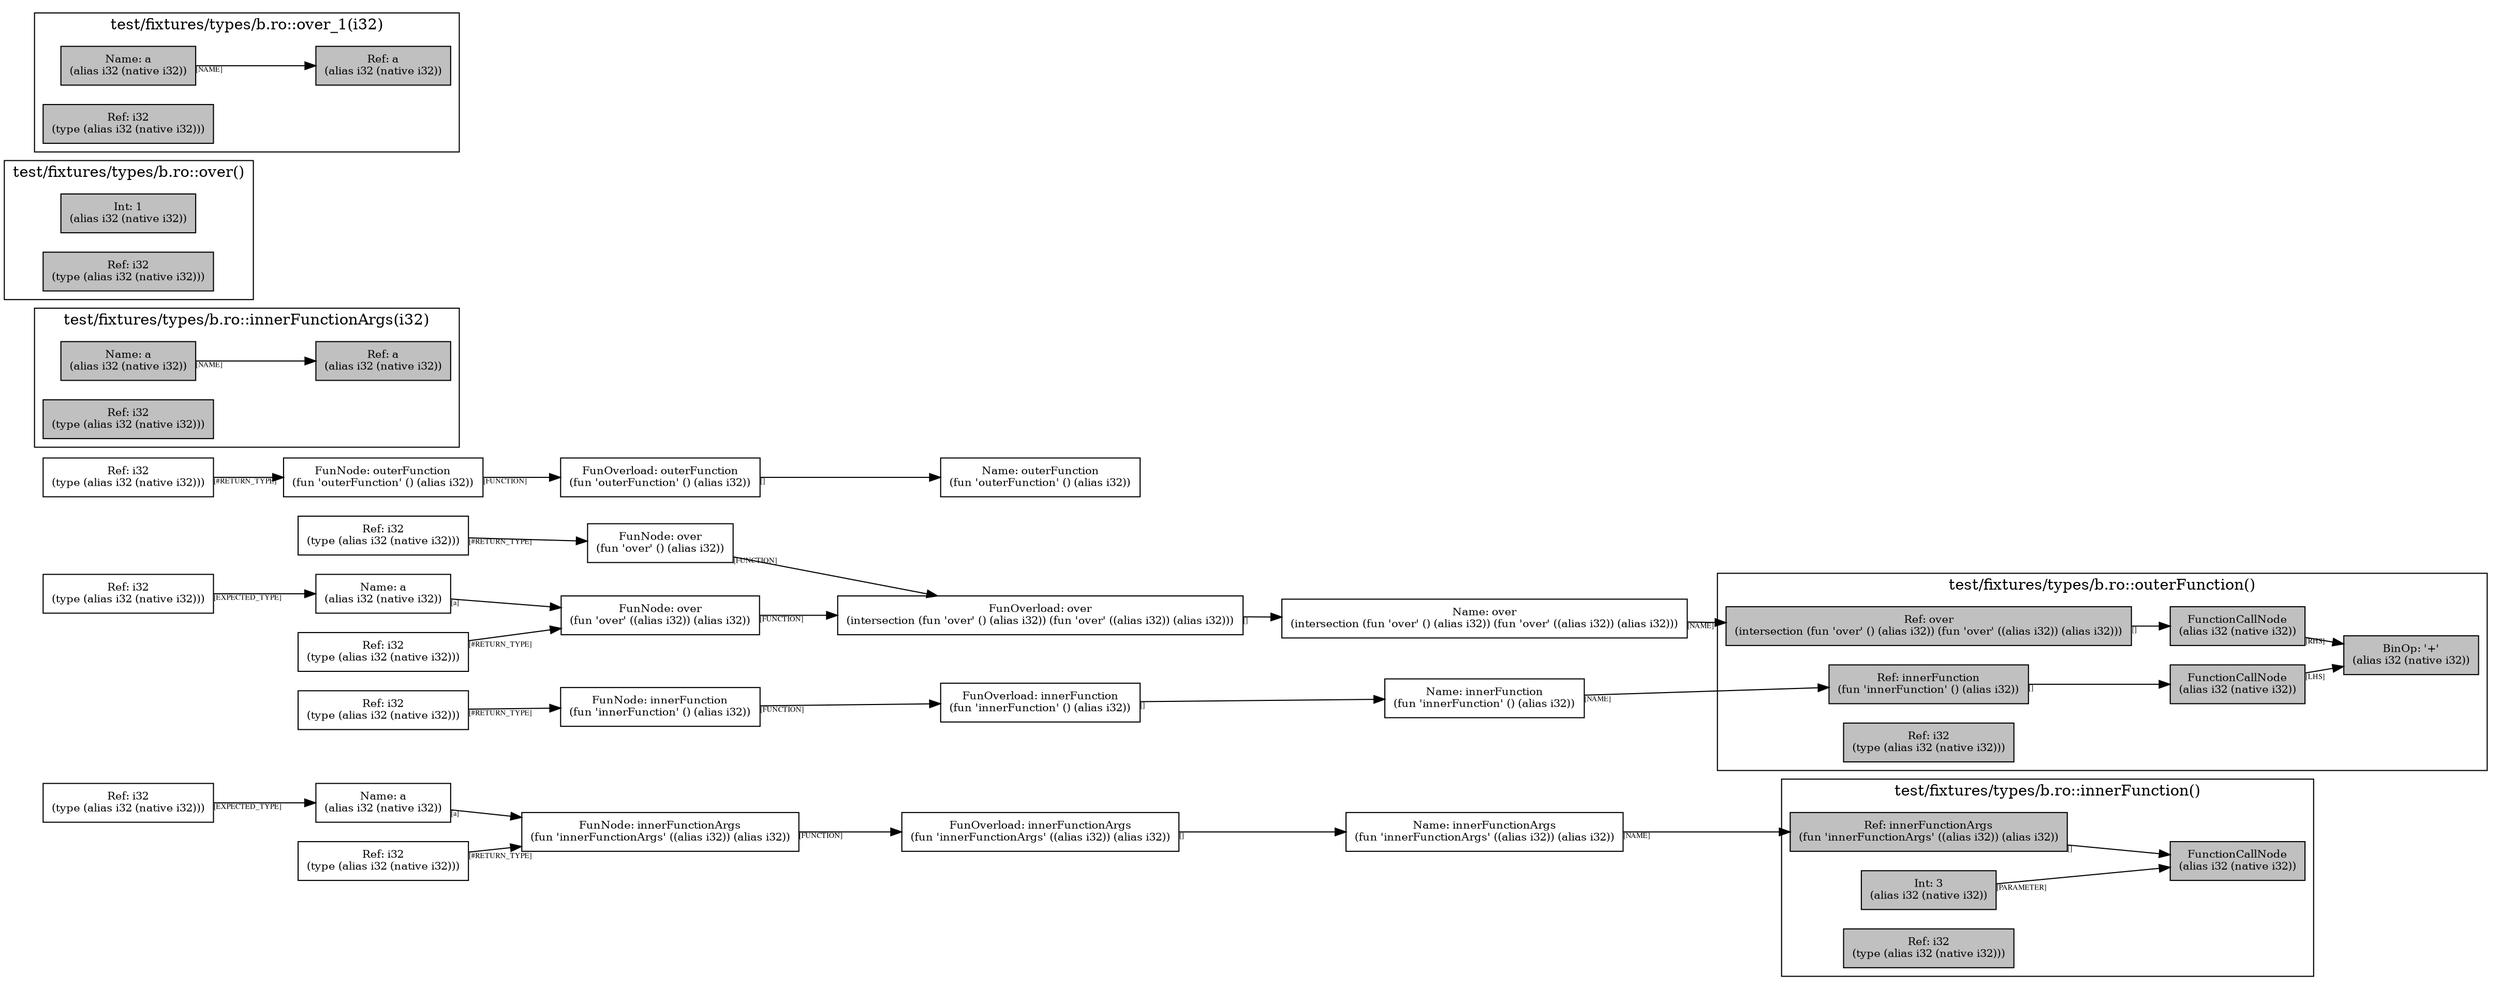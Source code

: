 digraph Document {
  node [shape=box,fontsize=10]; rankdir=LR;
  1 [label="FunOverload: innerFunctionArgs\n(fun 'innerFunctionArgs' ((alias i32)) (alias i32))", fillcolor=grey];
  2 [label="FunNode: innerFunctionArgs\n(fun 'innerFunctionArgs' ((alias i32)) (alias i32))", fillcolor=grey];
  3 [label="Ref: i32\n(type (alias i32 (native i32)))", fillcolor=grey];
  4 [label="Name: a\n(alias i32 (native i32))", fillcolor=grey];
  5 [label="Ref: i32\n(type (alias i32 (native i32)))", fillcolor=grey];
  6 [label="Name: innerFunctionArgs\n(fun 'innerFunctionArgs' ((alias i32)) (alias i32))", fillcolor=grey];
  7 [label="FunOverload: innerFunction\n(fun 'innerFunction' () (alias i32))", fillcolor=grey];
  8 [label="FunNode: innerFunction\n(fun 'innerFunction' () (alias i32))", fillcolor=grey];
  9 [label="Ref: i32\n(type (alias i32 (native i32)))", fillcolor=grey];
  10 [label="Name: innerFunction\n(fun 'innerFunction' () (alias i32))", fillcolor=grey];
  11 [label="FunOverload: over\n(intersection (fun 'over' () (alias i32)) (fun 'over' ((alias i32)) (alias i32)))", fillcolor=grey];
  12 [label="FunNode: over\n(fun 'over' () (alias i32))", fillcolor=grey];
  13 [label="Ref: i32\n(type (alias i32 (native i32)))", fillcolor=grey];
  14 [label="FunNode: over\n(fun 'over' ((alias i32)) (alias i32))", fillcolor=grey];
  15 [label="Ref: i32\n(type (alias i32 (native i32)))", fillcolor=grey];
  16 [label="Name: a\n(alias i32 (native i32))", fillcolor=grey];
  17 [label="Ref: i32\n(type (alias i32 (native i32)))", fillcolor=grey];
  18 [label="Name: over\n(intersection (fun 'over' () (alias i32)) (fun 'over' ((alias i32)) (alias i32)))", fillcolor=grey];
  19 [label="FunOverload: outerFunction\n(fun 'outerFunction' () (alias i32))", fillcolor=grey];
  20 [label="FunNode: outerFunction\n(fun 'outerFunction' () (alias i32))", fillcolor=grey];
  21 [label="Ref: i32\n(type (alias i32 (native i32)))", fillcolor=grey];
  22 [label="Name: outerFunction\n(fun 'outerFunction' () (alias i32))", fillcolor=grey];
  subgraph cluster0 { rankdir=TB;
    node [style=filled, fillcolor=grey];
    23 [label="Name: a\n(alias i32 (native i32))", fillcolor=grey];
    24 [label="Ref: a\n(alias i32 (native i32))", fillcolor=grey];
    25 [label="Ref: i32\n(type (alias i32 (native i32)))", fillcolor=grey];
    23 -> 24[taillabel="[NAME]" fontname="times" fontsize = 7 color="black" ];
  label="test/fixtures/types/b.ro::innerFunctionArgs(i32)";
}
  subgraph cluster1 { rankdir=TB;
    node [style=filled, fillcolor=grey];
    26 [label="FunctionCallNode\n(alias i32 (native i32))", fillcolor=grey];
    27 [label="Ref: innerFunctionArgs\n(fun 'innerFunctionArgs' ((alias i32)) (alias i32))", fillcolor=grey];
    28 [label="Int: 3\n(alias i32 (native i32))", fillcolor=grey];
    29 [label="Ref: i32\n(type (alias i32 (native i32)))", fillcolor=grey];
    27 -> 26[taillabel="[]" fontname="times" fontsize = 7 color="black" ];
    28 -> 26[taillabel="[PARAMETER]" fontname="times" fontsize = 7 color="black" ];
  label="test/fixtures/types/b.ro::innerFunction()";
}
  subgraph cluster2 { rankdir=TB;
    node [style=filled, fillcolor=grey];
    30 [label="Int: 1\n(alias i32 (native i32))", fillcolor=grey];
    31 [label="Ref: i32\n(type (alias i32 (native i32)))", fillcolor=grey];
  label="test/fixtures/types/b.ro::over()";
}
  subgraph cluster3 { rankdir=TB;
    node [style=filled, fillcolor=grey];
    32 [label="Name: a\n(alias i32 (native i32))", fillcolor=grey];
    33 [label="Ref: a\n(alias i32 (native i32))", fillcolor=grey];
    34 [label="Ref: i32\n(type (alias i32 (native i32)))", fillcolor=grey];
    32 -> 33[taillabel="[NAME]" fontname="times" fontsize = 7 color="black" ];
  label="test/fixtures/types/b.ro::over_1(i32)";
}
  subgraph cluster4 { rankdir=TB;
    node [style=filled, fillcolor=grey];
    35 [label="BinOp: '+'\n(alias i32 (native i32))", fillcolor=grey];
    36 [label="FunctionCallNode\n(alias i32 (native i32))", fillcolor=grey];
    37 [label="Ref: innerFunction\n(fun 'innerFunction' () (alias i32))", fillcolor=grey];
    38 [label="FunctionCallNode\n(alias i32 (native i32))", fillcolor=grey];
    39 [label="Ref: over\n(intersection (fun 'over' () (alias i32)) (fun 'over' ((alias i32)) (alias i32)))", fillcolor=grey];
    40 [label="Ref: i32\n(type (alias i32 (native i32)))", fillcolor=grey];
    36 -> 35[taillabel="[LHS]" fontname="times" fontsize = 7 color="black" ];
    37 -> 36[taillabel="[]" fontname="times" fontsize = 7 color="black" ];
    38 -> 35[taillabel="[RHS]" fontname="times" fontsize = 7 color="black" ];
    39 -> 38[taillabel="[]" fontname="times" fontsize = 7 color="black" ];
  label="test/fixtures/types/b.ro::outerFunction()";
}
  1 -> 6[taillabel="[]" fontname="times" fontsize = 7 color="black" ];
  2 -> 1[taillabel="[FUNCTION]" fontname="times" fontsize = 7 color="black" ];
  3 -> 4[taillabel="[EXPECTED_TYPE]" fontname="times" fontsize = 7 color="black" ];
  4 -> 2[taillabel="[a]" fontname="times" fontsize = 7 color="black" ];
  5 -> 2[taillabel="[#RETURN_TYPE]" fontname="times" fontsize = 7 color="black" ];
  6 -> 27[taillabel="[NAME]" fontname="times" fontsize = 7 color="black" ];
  7 -> 10[taillabel="[]" fontname="times" fontsize = 7 color="black" ];
  8 -> 7[taillabel="[FUNCTION]" fontname="times" fontsize = 7 color="black" ];
  9 -> 8[taillabel="[#RETURN_TYPE]" fontname="times" fontsize = 7 color="black" ];
  10 -> 37[taillabel="[NAME]" fontname="times" fontsize = 7 color="black" ];
  11 -> 18[taillabel="[]" fontname="times" fontsize = 7 color="black" ];
  12 -> 11[taillabel="[FUNCTION]" fontname="times" fontsize = 7 color="black" ];
  13 -> 12[taillabel="[#RETURN_TYPE]" fontname="times" fontsize = 7 color="black" ];
  14 -> 11[taillabel="[FUNCTION]" fontname="times" fontsize = 7 color="black" ];
  15 -> 16[taillabel="[EXPECTED_TYPE]" fontname="times" fontsize = 7 color="black" ];
  16 -> 14[taillabel="[a]" fontname="times" fontsize = 7 color="black" ];
  17 -> 14[taillabel="[#RETURN_TYPE]" fontname="times" fontsize = 7 color="black" ];
  18 -> 39[taillabel="[NAME]" fontname="times" fontsize = 7 color="black" ];
  19 -> 22[taillabel="[]" fontname="times" fontsize = 7 color="black" ];
  20 -> 19[taillabel="[FUNCTION]" fontname="times" fontsize = 7 color="black" ];
  21 -> 20[taillabel="[#RETURN_TYPE]" fontname="times" fontsize = 7 color="black" ];
  label="";
}
